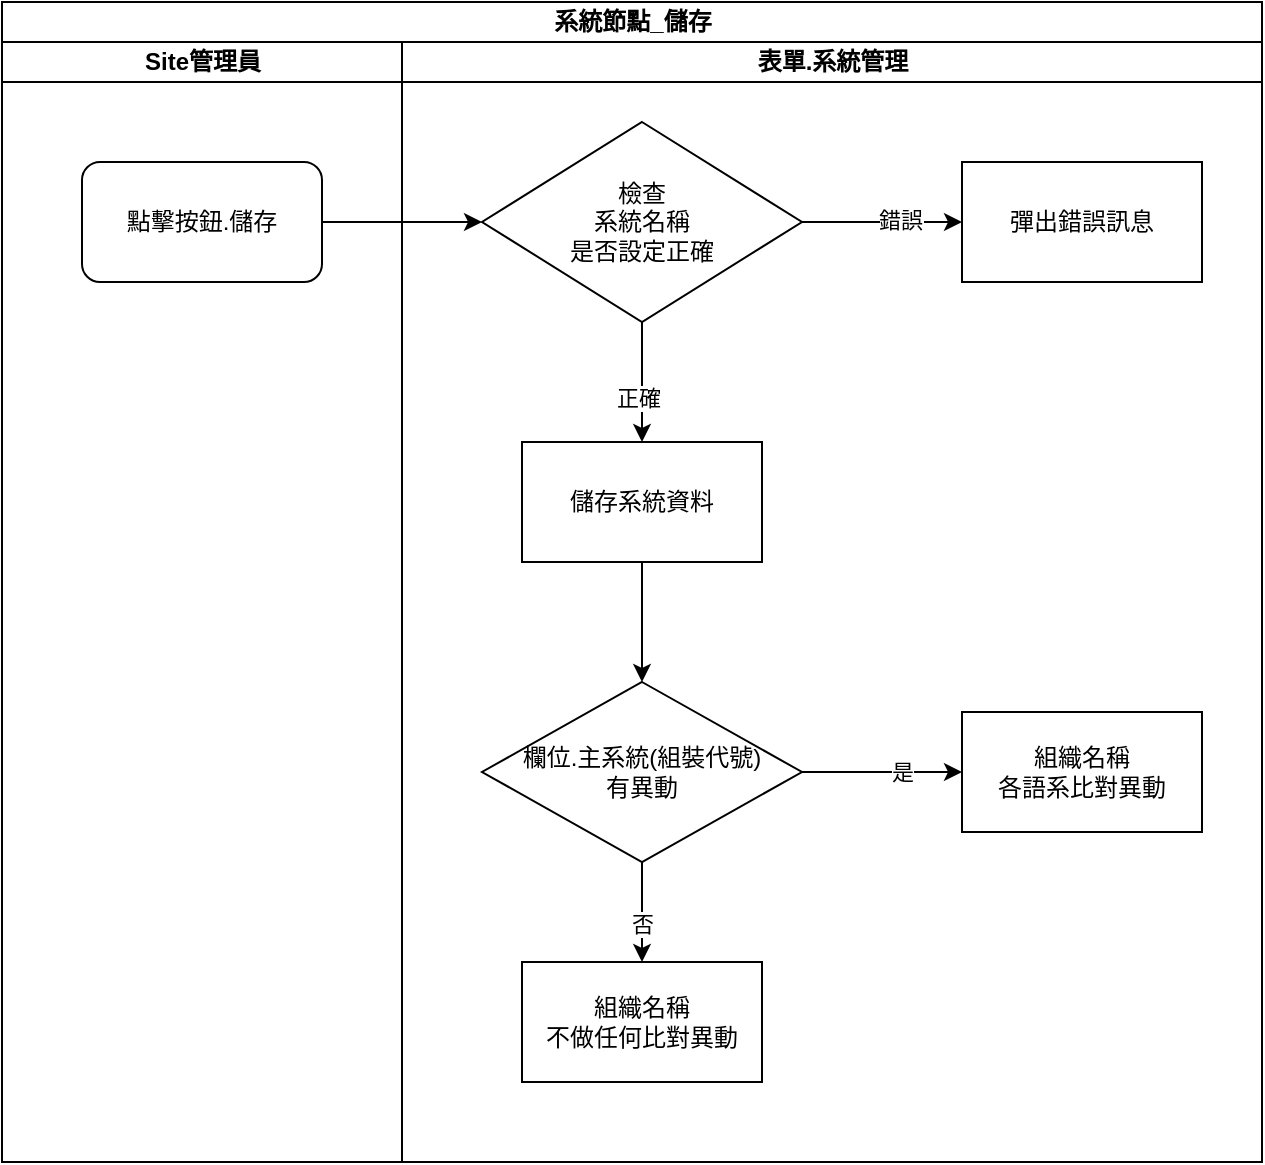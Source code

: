 <mxfile version="13.6.2" type="device"><diagram id="6dp6L55ClD7EGh0_6Fjb" name="第1頁"><mxGraphModel dx="1086" dy="806" grid="1" gridSize="10" guides="1" tooltips="1" connect="1" arrows="1" fold="1" page="1" pageScale="1" pageWidth="827" pageHeight="1169" math="0" shadow="0"><root><mxCell id="0"/><mxCell id="1" parent="0"/><mxCell id="yvtFHW0_ofixFo9T5o6i-1" value="系統節點_儲存" style="swimlane;html=1;childLayout=stackLayout;resizeParent=1;resizeParentMax=0;startSize=20;" parent="1" vertex="1"><mxGeometry x="80" y="40" width="630" height="580" as="geometry"/></mxCell><mxCell id="yvtFHW0_ofixFo9T5o6i-2" value="Site管理員" style="swimlane;html=1;startSize=20;" parent="yvtFHW0_ofixFo9T5o6i-1" vertex="1"><mxGeometry y="20" width="200" height="560" as="geometry"/></mxCell><mxCell id="yvtFHW0_ofixFo9T5o6i-5" value="點擊按鈕.儲存" style="rounded=1;whiteSpace=wrap;html=1;" parent="yvtFHW0_ofixFo9T5o6i-2" vertex="1"><mxGeometry x="40" y="60" width="120" height="60" as="geometry"/></mxCell><mxCell id="yvtFHW0_ofixFo9T5o6i-14" style="edgeStyle=orthogonalEdgeStyle;rounded=0;orthogonalLoop=1;jettySize=auto;html=1;exitX=1;exitY=0.5;exitDx=0;exitDy=0;entryX=0;entryY=0.5;entryDx=0;entryDy=0;" parent="yvtFHW0_ofixFo9T5o6i-1" source="yvtFHW0_ofixFo9T5o6i-5" target="yvtFHW0_ofixFo9T5o6i-7" edge="1"><mxGeometry relative="1" as="geometry"/></mxCell><mxCell id="yvtFHW0_ofixFo9T5o6i-3" value="表單.系統管理" style="swimlane;html=1;startSize=20;" parent="yvtFHW0_ofixFo9T5o6i-1" vertex="1"><mxGeometry x="200" y="20" width="430" height="560" as="geometry"/></mxCell><mxCell id="yvtFHW0_ofixFo9T5o6i-10" style="edgeStyle=orthogonalEdgeStyle;rounded=0;orthogonalLoop=1;jettySize=auto;html=1;exitX=0.5;exitY=1;exitDx=0;exitDy=0;entryX=0.5;entryY=0;entryDx=0;entryDy=0;" parent="yvtFHW0_ofixFo9T5o6i-3" source="yvtFHW0_ofixFo9T5o6i-7" target="yvtFHW0_ofixFo9T5o6i-9" edge="1"><mxGeometry relative="1" as="geometry"/></mxCell><mxCell id="yvtFHW0_ofixFo9T5o6i-11" value="正確" style="edgeLabel;html=1;align=center;verticalAlign=middle;resizable=0;points=[];" parent="yvtFHW0_ofixFo9T5o6i-10" vertex="1" connectable="0"><mxGeometry x="0.25" y="-2" relative="1" as="geometry"><mxPoint as="offset"/></mxGeometry></mxCell><mxCell id="yvtFHW0_ofixFo9T5o6i-12" style="edgeStyle=orthogonalEdgeStyle;rounded=0;orthogonalLoop=1;jettySize=auto;html=1;exitX=1;exitY=0.5;exitDx=0;exitDy=0;entryX=0;entryY=0.5;entryDx=0;entryDy=0;" parent="yvtFHW0_ofixFo9T5o6i-3" source="yvtFHW0_ofixFo9T5o6i-7" target="yvtFHW0_ofixFo9T5o6i-8" edge="1"><mxGeometry relative="1" as="geometry"/></mxCell><mxCell id="yvtFHW0_ofixFo9T5o6i-13" value="錯誤" style="edgeLabel;html=1;align=center;verticalAlign=middle;resizable=0;points=[];" parent="yvtFHW0_ofixFo9T5o6i-12" vertex="1" connectable="0"><mxGeometry x="0.231" y="1" relative="1" as="geometry"><mxPoint as="offset"/></mxGeometry></mxCell><mxCell id="YgA_aRPiGoMPK_G1R92p-6" value="&lt;span&gt;組織名稱&lt;/span&gt;&lt;br&gt;&lt;span&gt;不做任何比對異動&lt;/span&gt;" style="rounded=0;whiteSpace=wrap;html=1;" parent="yvtFHW0_ofixFo9T5o6i-3" vertex="1"><mxGeometry x="60" y="460" width="120" height="60" as="geometry"/></mxCell><mxCell id="yvtFHW0_ofixFo9T5o6i-7" value="檢查&lt;br&gt;系統名稱&lt;br&gt;是否設定正確" style="rhombus;whiteSpace=wrap;html=1;" parent="yvtFHW0_ofixFo9T5o6i-3" vertex="1"><mxGeometry x="40" y="40" width="160" height="100" as="geometry"/></mxCell><mxCell id="YgA_aRPiGoMPK_G1R92p-2" style="edgeStyle=orthogonalEdgeStyle;rounded=0;orthogonalLoop=1;jettySize=auto;html=1;exitX=0.5;exitY=1;exitDx=0;exitDy=0;entryX=0.5;entryY=0;entryDx=0;entryDy=0;" parent="yvtFHW0_ofixFo9T5o6i-3" source="yvtFHW0_ofixFo9T5o6i-9" target="YgA_aRPiGoMPK_G1R92p-1" edge="1"><mxGeometry relative="1" as="geometry"/></mxCell><mxCell id="yvtFHW0_ofixFo9T5o6i-9" value="儲存系統資料" style="rounded=0;whiteSpace=wrap;html=1;" parent="yvtFHW0_ofixFo9T5o6i-3" vertex="1"><mxGeometry x="60" y="200" width="120" height="60" as="geometry"/></mxCell><mxCell id="YgA_aRPiGoMPK_G1R92p-4" style="edgeStyle=orthogonalEdgeStyle;rounded=0;orthogonalLoop=1;jettySize=auto;html=1;exitX=1;exitY=0.5;exitDx=0;exitDy=0;" parent="yvtFHW0_ofixFo9T5o6i-3" source="YgA_aRPiGoMPK_G1R92p-1" target="YgA_aRPiGoMPK_G1R92p-3" edge="1"><mxGeometry relative="1" as="geometry"/></mxCell><mxCell id="YgA_aRPiGoMPK_G1R92p-5" value="是" style="edgeLabel;html=1;align=center;verticalAlign=middle;resizable=0;points=[];" parent="YgA_aRPiGoMPK_G1R92p-4" vertex="1" connectable="0"><mxGeometry x="0.25" relative="1" as="geometry"><mxPoint as="offset"/></mxGeometry></mxCell><mxCell id="YgA_aRPiGoMPK_G1R92p-7" style="edgeStyle=orthogonalEdgeStyle;rounded=0;orthogonalLoop=1;jettySize=auto;html=1;exitX=0.5;exitY=1;exitDx=0;exitDy=0;entryX=0.5;entryY=0;entryDx=0;entryDy=0;" parent="yvtFHW0_ofixFo9T5o6i-3" source="YgA_aRPiGoMPK_G1R92p-1" target="YgA_aRPiGoMPK_G1R92p-6" edge="1"><mxGeometry relative="1" as="geometry"/></mxCell><mxCell id="YgA_aRPiGoMPK_G1R92p-8" value="否" style="edgeLabel;html=1;align=center;verticalAlign=middle;resizable=0;points=[];" parent="YgA_aRPiGoMPK_G1R92p-7" vertex="1" connectable="0"><mxGeometry x="0.247" relative="1" as="geometry"><mxPoint as="offset"/></mxGeometry></mxCell><mxCell id="YgA_aRPiGoMPK_G1R92p-1" value="欄位.主系統(組裝代號)&lt;br&gt;有異動" style="rhombus;whiteSpace=wrap;html=1;" parent="yvtFHW0_ofixFo9T5o6i-3" vertex="1"><mxGeometry x="40" y="320" width="160" height="90" as="geometry"/></mxCell><mxCell id="YgA_aRPiGoMPK_G1R92p-3" value="組織名稱&lt;br&gt;各語系比對異動" style="rounded=0;whiteSpace=wrap;html=1;" parent="yvtFHW0_ofixFo9T5o6i-3" vertex="1"><mxGeometry x="280" y="335" width="120" height="60" as="geometry"/></mxCell><mxCell id="yvtFHW0_ofixFo9T5o6i-8" value="彈出錯誤訊息" style="rounded=0;whiteSpace=wrap;html=1;" parent="yvtFHW0_ofixFo9T5o6i-3" vertex="1"><mxGeometry x="280" y="60" width="120" height="60" as="geometry"/></mxCell></root></mxGraphModel></diagram></mxfile>